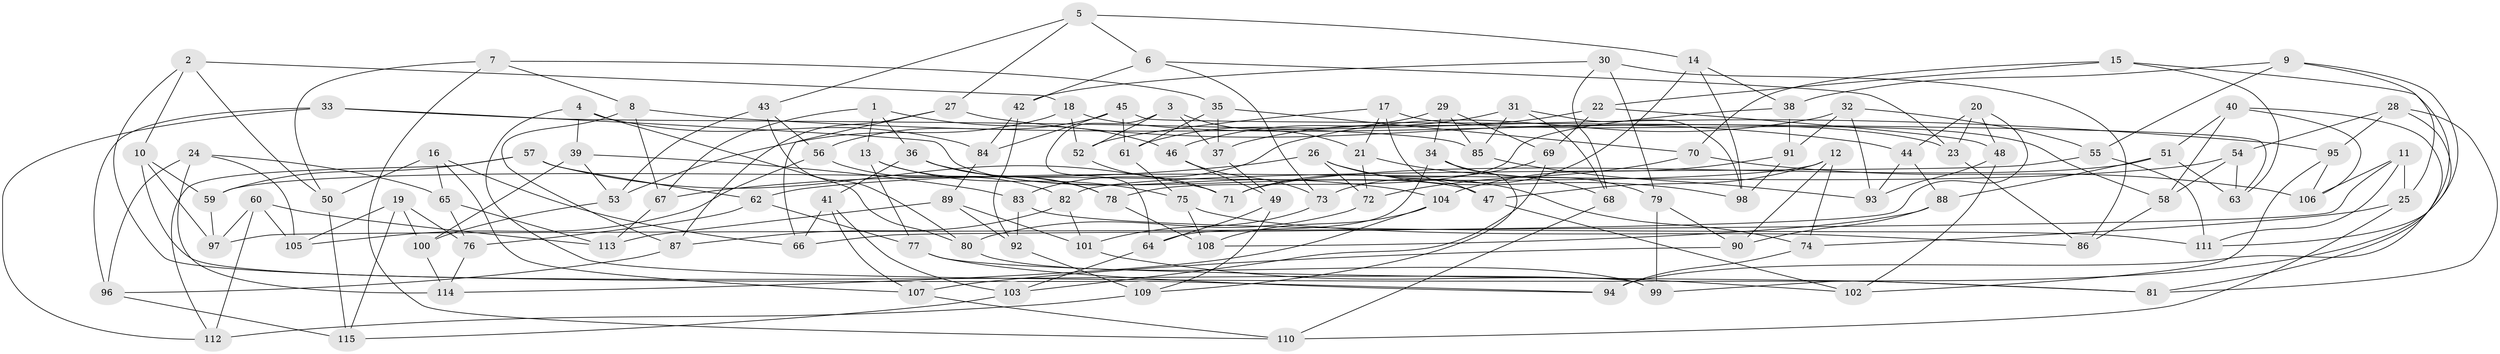 // coarse degree distribution, {5: 0.15217391304347827, 4: 0.43478260869565216, 2: 0.043478260869565216, 11: 0.043478260869565216, 3: 0.06521739130434782, 8: 0.06521739130434782, 9: 0.043478260869565216, 10: 0.06521739130434782, 7: 0.043478260869565216, 6: 0.043478260869565216}
// Generated by graph-tools (version 1.1) at 2025/03/03/04/25 22:03:01]
// undirected, 115 vertices, 230 edges
graph export_dot {
graph [start="1"]
  node [color=gray90,style=filled];
  1;
  2;
  3;
  4;
  5;
  6;
  7;
  8;
  9;
  10;
  11;
  12;
  13;
  14;
  15;
  16;
  17;
  18;
  19;
  20;
  21;
  22;
  23;
  24;
  25;
  26;
  27;
  28;
  29;
  30;
  31;
  32;
  33;
  34;
  35;
  36;
  37;
  38;
  39;
  40;
  41;
  42;
  43;
  44;
  45;
  46;
  47;
  48;
  49;
  50;
  51;
  52;
  53;
  54;
  55;
  56;
  57;
  58;
  59;
  60;
  61;
  62;
  63;
  64;
  65;
  66;
  67;
  68;
  69;
  70;
  71;
  72;
  73;
  74;
  75;
  76;
  77;
  78;
  79;
  80;
  81;
  82;
  83;
  84;
  85;
  86;
  87;
  88;
  89;
  90;
  91;
  92;
  93;
  94;
  95;
  96;
  97;
  98;
  99;
  100;
  101;
  102;
  103;
  104;
  105;
  106;
  107;
  108;
  109;
  110;
  111;
  112;
  113;
  114;
  115;
  1 -- 46;
  1 -- 67;
  1 -- 36;
  1 -- 13;
  2 -- 94;
  2 -- 18;
  2 -- 50;
  2 -- 10;
  3 -- 64;
  3 -- 21;
  3 -- 52;
  3 -- 37;
  4 -- 84;
  4 -- 80;
  4 -- 39;
  4 -- 81;
  5 -- 27;
  5 -- 43;
  5 -- 14;
  5 -- 6;
  6 -- 23;
  6 -- 42;
  6 -- 73;
  7 -- 35;
  7 -- 8;
  7 -- 110;
  7 -- 50;
  8 -- 87;
  8 -- 95;
  8 -- 67;
  9 -- 38;
  9 -- 55;
  9 -- 111;
  9 -- 25;
  10 -- 59;
  10 -- 97;
  10 -- 99;
  11 -- 97;
  11 -- 111;
  11 -- 25;
  11 -- 106;
  12 -- 47;
  12 -- 74;
  12 -- 90;
  12 -- 59;
  13 -- 75;
  13 -- 78;
  13 -- 77;
  14 -- 38;
  14 -- 73;
  14 -- 98;
  15 -- 94;
  15 -- 70;
  15 -- 22;
  15 -- 63;
  16 -- 65;
  16 -- 107;
  16 -- 66;
  16 -- 50;
  17 -- 52;
  17 -- 21;
  17 -- 47;
  17 -- 58;
  18 -- 52;
  18 -- 53;
  18 -- 23;
  19 -- 105;
  19 -- 115;
  19 -- 100;
  19 -- 76;
  20 -- 66;
  20 -- 48;
  20 -- 23;
  20 -- 44;
  21 -- 68;
  21 -- 72;
  22 -- 48;
  22 -- 37;
  22 -- 69;
  23 -- 86;
  24 -- 96;
  24 -- 105;
  24 -- 65;
  24 -- 114;
  25 -- 74;
  25 -- 110;
  26 -- 72;
  26 -- 98;
  26 -- 67;
  26 -- 74;
  27 -- 44;
  27 -- 87;
  27 -- 66;
  28 -- 81;
  28 -- 54;
  28 -- 95;
  28 -- 99;
  29 -- 61;
  29 -- 69;
  29 -- 34;
  29 -- 85;
  30 -- 68;
  30 -- 42;
  30 -- 86;
  30 -- 79;
  31 -- 68;
  31 -- 85;
  31 -- 46;
  31 -- 98;
  32 -- 55;
  32 -- 91;
  32 -- 83;
  32 -- 93;
  33 -- 85;
  33 -- 96;
  33 -- 47;
  33 -- 112;
  34 -- 79;
  34 -- 64;
  34 -- 109;
  35 -- 61;
  35 -- 70;
  35 -- 37;
  36 -- 78;
  36 -- 104;
  36 -- 41;
  37 -- 49;
  38 -- 91;
  38 -- 78;
  39 -- 100;
  39 -- 83;
  39 -- 53;
  40 -- 106;
  40 -- 51;
  40 -- 81;
  40 -- 58;
  41 -- 107;
  41 -- 103;
  41 -- 66;
  42 -- 84;
  42 -- 92;
  43 -- 56;
  43 -- 53;
  43 -- 80;
  44 -- 93;
  44 -- 88;
  45 -- 63;
  45 -- 56;
  45 -- 61;
  45 -- 84;
  46 -- 73;
  46 -- 49;
  47 -- 102;
  48 -- 93;
  48 -- 102;
  49 -- 109;
  49 -- 64;
  50 -- 115;
  51 -- 88;
  51 -- 71;
  51 -- 63;
  52 -- 71;
  53 -- 100;
  54 -- 58;
  54 -- 62;
  54 -- 63;
  55 -- 82;
  55 -- 111;
  56 -- 105;
  56 -- 82;
  57 -- 112;
  57 -- 62;
  57 -- 59;
  57 -- 71;
  58 -- 86;
  59 -- 97;
  60 -- 112;
  60 -- 105;
  60 -- 97;
  60 -- 113;
  61 -- 75;
  62 -- 76;
  62 -- 77;
  64 -- 103;
  65 -- 76;
  65 -- 113;
  67 -- 113;
  68 -- 110;
  69 -- 103;
  69 -- 71;
  70 -- 72;
  70 -- 106;
  72 -- 80;
  73 -- 101;
  74 -- 94;
  75 -- 108;
  75 -- 86;
  76 -- 114;
  77 -- 81;
  77 -- 94;
  78 -- 108;
  79 -- 90;
  79 -- 99;
  80 -- 99;
  82 -- 87;
  82 -- 101;
  83 -- 111;
  83 -- 92;
  84 -- 89;
  85 -- 93;
  87 -- 96;
  88 -- 108;
  88 -- 90;
  89 -- 92;
  89 -- 113;
  89 -- 101;
  90 -- 107;
  91 -- 104;
  91 -- 98;
  92 -- 109;
  95 -- 102;
  95 -- 106;
  96 -- 115;
  100 -- 114;
  101 -- 102;
  103 -- 115;
  104 -- 108;
  104 -- 114;
  107 -- 110;
  109 -- 112;
}
